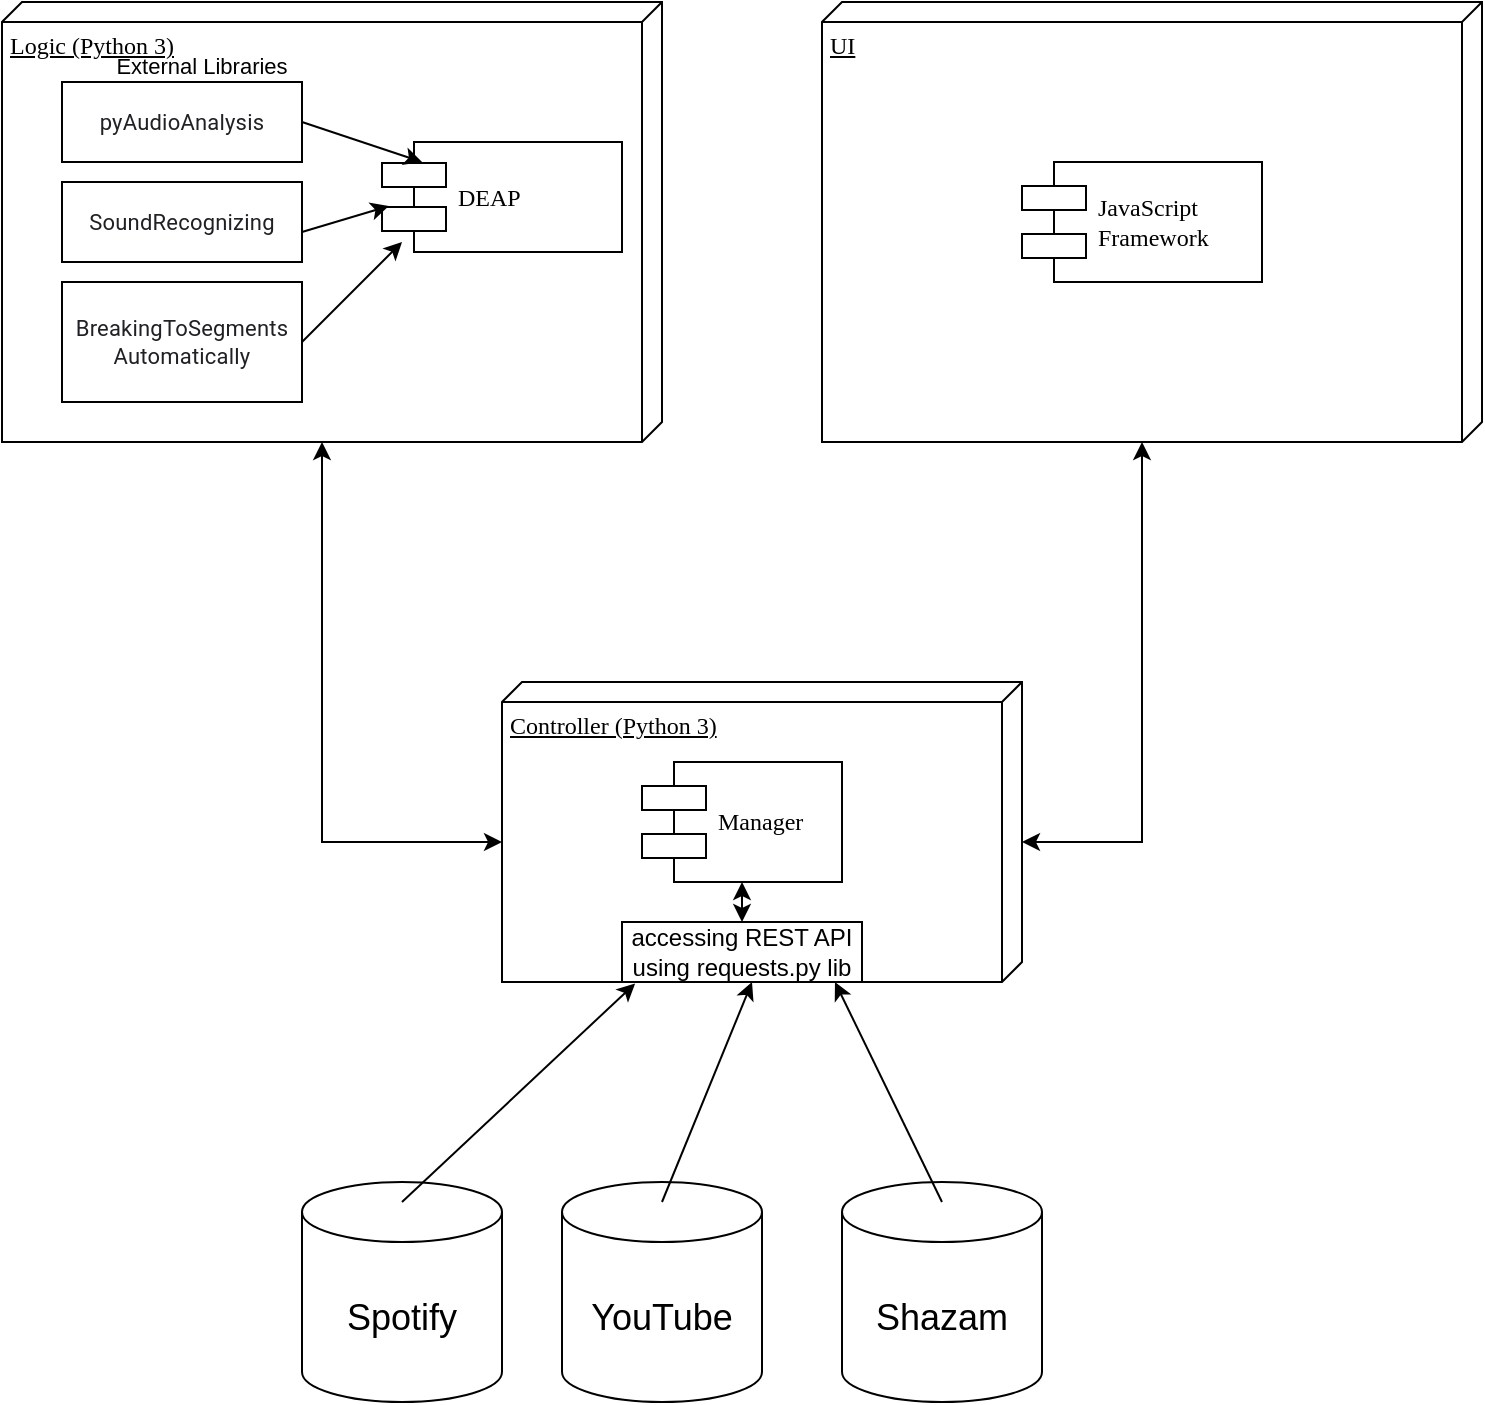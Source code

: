 <mxfile version="16.2.4" type="github">
  <diagram name="Page-1" id="5f0bae14-7c28-e335-631c-24af17079c00">
    <mxGraphModel dx="718" dy="476" grid="1" gridSize="10" guides="1" tooltips="1" connect="1" arrows="1" fold="1" page="1" pageScale="1" pageWidth="1100" pageHeight="850" background="none" math="0" shadow="0">
      <root>
        <mxCell id="0" />
        <mxCell id="1" parent="0" />
        <mxCell id="39150e848f15840c-1" value="Logic (Python 3)" style="verticalAlign=top;align=left;spacingTop=8;spacingLeft=2;spacingRight=12;shape=cube;size=10;direction=south;fontStyle=4;html=1;rounded=0;shadow=0;comic=0;labelBackgroundColor=none;strokeWidth=1;fontFamily=Verdana;fontSize=12" parent="1" vertex="1">
          <mxGeometry x="120" y="70" width="330" height="220" as="geometry" />
        </mxCell>
        <mxCell id="39150e848f15840c-2" value="UI" style="verticalAlign=top;align=left;spacingTop=8;spacingLeft=2;spacingRight=12;shape=cube;size=10;direction=south;fontStyle=4;html=1;rounded=0;shadow=0;comic=0;labelBackgroundColor=none;strokeWidth=1;fontFamily=Verdana;fontSize=12" parent="1" vertex="1">
          <mxGeometry x="530" y="70" width="330" height="220" as="geometry" />
        </mxCell>
        <mxCell id="39150e848f15840c-3" value="Controller (Python 3)&lt;br&gt;" style="verticalAlign=top;align=left;spacingTop=8;spacingLeft=2;spacingRight=12;shape=cube;size=10;direction=south;fontStyle=4;html=1;rounded=0;shadow=0;comic=0;labelBackgroundColor=none;strokeWidth=1;fontFamily=Verdana;fontSize=12" parent="1" vertex="1">
          <mxGeometry x="370" y="410" width="260" height="150" as="geometry" />
        </mxCell>
        <mxCell id="39150e848f15840c-5" value="DEAP" style="shape=component;align=left;spacingLeft=36;rounded=0;shadow=0;comic=0;labelBackgroundColor=none;strokeWidth=1;fontFamily=Verdana;fontSize=12;html=1;" parent="1" vertex="1">
          <mxGeometry x="310" y="140" width="120" height="55" as="geometry" />
        </mxCell>
        <mxCell id="39150e848f15840c-7" value="JavaScript&lt;br&gt;Framework" style="shape=component;align=left;spacingLeft=36;rounded=0;shadow=0;comic=0;labelBackgroundColor=none;strokeWidth=1;fontFamily=Verdana;fontSize=12;html=1;" parent="1" vertex="1">
          <mxGeometry x="630" y="150" width="120" height="60" as="geometry" />
        </mxCell>
        <mxCell id="LdJZI8r-lVdlDIqZZvVl-1" value="&lt;span style=&quot;color: rgb(32 , 33 , 36) ; font-family: &amp;#34;roboto&amp;#34; , &amp;#34;arial&amp;#34; , sans-serif ; letter-spacing: 0.1px ; background-color: rgb(255 , 255 , 255)&quot;&gt;&lt;font style=&quot;font-size: 11px&quot;&gt;pyAudioAnalysis &lt;/font&gt;&lt;/span&gt;" style="rounded=0;whiteSpace=wrap;html=1;" parent="1" vertex="1">
          <mxGeometry x="150" y="110" width="120" height="40" as="geometry" />
        </mxCell>
        <mxCell id="LdJZI8r-lVdlDIqZZvVl-2" value="&lt;span style=&quot;color: rgb(32 , 33 , 36) ; font-family: &amp;#34;roboto&amp;#34; , &amp;#34;arial&amp;#34; , sans-serif ; letter-spacing: 0.1px ; background-color: rgb(255 , 255 , 255)&quot;&gt;&lt;font style=&quot;font-size: 11px&quot;&gt;SoundRecognizing&lt;/font&gt;&lt;/span&gt;" style="rounded=0;whiteSpace=wrap;html=1;fontSize=11;" parent="1" vertex="1">
          <mxGeometry x="150" y="160" width="120" height="40" as="geometry" />
        </mxCell>
        <mxCell id="LdJZI8r-lVdlDIqZZvVl-3" value="&lt;span style=&quot;color: rgb(32 , 33 , 36) ; font-family: &amp;#34;roboto&amp;#34; , &amp;#34;arial&amp;#34; , sans-serif ; letter-spacing: 0.1px ; background-color: rgb(255 , 255 , 255)&quot;&gt;&lt;font style=&quot;font-size: 11px&quot;&gt;BreakingToSegments&lt;br&gt;Automatically&lt;/font&gt;&lt;/span&gt;" style="rounded=0;whiteSpace=wrap;html=1;fontSize=11;" parent="1" vertex="1">
          <mxGeometry x="150" y="210" width="120" height="60" as="geometry" />
        </mxCell>
        <mxCell id="LdJZI8r-lVdlDIqZZvVl-4" value="" style="endArrow=classic;html=1;rounded=0;fontSize=11;entryX=0.167;entryY=0.182;entryDx=0;entryDy=0;entryPerimeter=0;" parent="1" target="39150e848f15840c-5" edge="1">
          <mxGeometry width="50" height="50" relative="1" as="geometry">
            <mxPoint x="270" y="130" as="sourcePoint" />
            <mxPoint x="320" y="80" as="targetPoint" />
          </mxGeometry>
        </mxCell>
        <mxCell id="LdJZI8r-lVdlDIqZZvVl-5" value="" style="endArrow=classic;html=1;rounded=0;fontSize=11;entryX=0.028;entryY=0.582;entryDx=0;entryDy=0;entryPerimeter=0;" parent="1" target="39150e848f15840c-5" edge="1">
          <mxGeometry width="50" height="50" relative="1" as="geometry">
            <mxPoint x="270" y="185" as="sourcePoint" />
            <mxPoint x="320" y="135" as="targetPoint" />
          </mxGeometry>
        </mxCell>
        <mxCell id="LdJZI8r-lVdlDIqZZvVl-6" value="" style="endArrow=classic;html=1;rounded=0;fontSize=11;" parent="1" edge="1">
          <mxGeometry width="50" height="50" relative="1" as="geometry">
            <mxPoint x="270" y="240" as="sourcePoint" />
            <mxPoint x="320" y="190" as="targetPoint" />
          </mxGeometry>
        </mxCell>
        <mxCell id="LdJZI8r-lVdlDIqZZvVl-7" value="&lt;font style=&quot;font-size: 18px&quot;&gt;Spotify&lt;/font&gt;" style="shape=cylinder3;whiteSpace=wrap;html=1;boundedLbl=1;backgroundOutline=1;size=15;fontSize=11;" parent="1" vertex="1">
          <mxGeometry x="270" y="660" width="100" height="110" as="geometry" />
        </mxCell>
        <mxCell id="LdJZI8r-lVdlDIqZZvVl-8" value="&lt;span style=&quot;font-size: 18px&quot;&gt;YouTube&lt;/span&gt;" style="shape=cylinder3;whiteSpace=wrap;html=1;boundedLbl=1;backgroundOutline=1;size=15;fontSize=11;" parent="1" vertex="1">
          <mxGeometry x="400" y="660" width="100" height="110" as="geometry" />
        </mxCell>
        <mxCell id="LdJZI8r-lVdlDIqZZvVl-9" value="&lt;font style=&quot;font-size: 18px&quot;&gt;Shazam&lt;/font&gt;" style="shape=cylinder3;whiteSpace=wrap;html=1;boundedLbl=1;backgroundOutline=1;size=15;fontSize=11;" parent="1" vertex="1">
          <mxGeometry x="540" y="660" width="100" height="110" as="geometry" />
        </mxCell>
        <mxCell id="LdJZI8r-lVdlDIqZZvVl-10" value="" style="endArrow=classic;html=1;rounded=0;fontSize=18;entryX=1.005;entryY=0.744;entryDx=0;entryDy=0;entryPerimeter=0;" parent="1" target="39150e848f15840c-3" edge="1">
          <mxGeometry width="50" height="50" relative="1" as="geometry">
            <mxPoint x="320" y="670" as="sourcePoint" />
            <mxPoint x="525" y="520" as="targetPoint" />
          </mxGeometry>
        </mxCell>
        <mxCell id="LdJZI8r-lVdlDIqZZvVl-11" value="" style="endArrow=classic;html=1;rounded=0;fontSize=18;entryX=0;entryY=0;entryDx=150;entryDy=135;entryPerimeter=0;" parent="1" target="39150e848f15840c-3" edge="1">
          <mxGeometry width="50" height="50" relative="1" as="geometry">
            <mxPoint x="450" y="670" as="sourcePoint" />
            <mxPoint x="550" y="520" as="targetPoint" />
          </mxGeometry>
        </mxCell>
        <mxCell id="LdJZI8r-lVdlDIqZZvVl-12" value="" style="endArrow=classic;html=1;rounded=0;fontSize=18;" parent="1" target="39150e848f15840c-3" edge="1">
          <mxGeometry width="50" height="50" relative="1" as="geometry">
            <mxPoint x="590" y="670" as="sourcePoint" />
            <mxPoint x="575" y="520" as="targetPoint" />
          </mxGeometry>
        </mxCell>
        <mxCell id="LdJZI8r-lVdlDIqZZvVl-13" value="Manager" style="shape=component;align=left;spacingLeft=36;rounded=0;shadow=0;comic=0;labelBackgroundColor=none;strokeWidth=1;fontFamily=Verdana;fontSize=12;html=1;" parent="1" vertex="1">
          <mxGeometry x="440" y="450" width="100" height="60" as="geometry" />
        </mxCell>
        <mxCell id="LdJZI8r-lVdlDIqZZvVl-14" value="" style="endArrow=classic;startArrow=classic;html=1;rounded=0;fontSize=18;entryX=0;entryY=0;entryDx=220;entryDy=170;entryPerimeter=0;exitX=0;exitY=0;exitDx=80;exitDy=260;exitPerimeter=0;" parent="1" source="39150e848f15840c-3" target="39150e848f15840c-1" edge="1">
          <mxGeometry width="50" height="50" relative="1" as="geometry">
            <mxPoint x="460" y="390" as="sourcePoint" />
            <mxPoint x="510" y="340" as="targetPoint" />
            <Array as="points">
              <mxPoint x="280" y="490" />
            </Array>
          </mxGeometry>
        </mxCell>
        <mxCell id="LdJZI8r-lVdlDIqZZvVl-15" value="" style="endArrow=classic;startArrow=classic;html=1;rounded=0;fontSize=18;entryX=0;entryY=0;entryDx=220;entryDy=170;entryPerimeter=0;" parent="1" target="39150e848f15840c-2" edge="1">
          <mxGeometry width="50" height="50" relative="1" as="geometry">
            <mxPoint x="630" y="490" as="sourcePoint" />
            <mxPoint x="760" y="340" as="targetPoint" />
            <Array as="points">
              <mxPoint x="690" y="490" />
            </Array>
          </mxGeometry>
        </mxCell>
        <mxCell id="LdJZI8r-lVdlDIqZZvVl-17" value="&lt;font style=&quot;font-size: 11px&quot;&gt;External Libraries&lt;/font&gt;" style="text;html=1;strokeColor=none;fillColor=none;align=center;verticalAlign=middle;whiteSpace=wrap;rounded=0;fontSize=18;" parent="1" vertex="1">
          <mxGeometry x="140" y="90" width="160" height="20" as="geometry" />
        </mxCell>
        <mxCell id="ntnb6PqTSjDg8r1_vXzV-1" value="accessing REST API using requests.py lib" style="rounded=0;whiteSpace=wrap;html=1;" vertex="1" parent="1">
          <mxGeometry x="430" y="530" width="120" height="30" as="geometry" />
        </mxCell>
        <mxCell id="ntnb6PqTSjDg8r1_vXzV-4" value="" style="endArrow=classic;startArrow=classic;html=1;rounded=0;entryX=0.5;entryY=1;entryDx=0;entryDy=0;exitX=0.5;exitY=0;exitDx=0;exitDy=0;" edge="1" parent="1" source="ntnb6PqTSjDg8r1_vXzV-1" target="LdJZI8r-lVdlDIqZZvVl-13">
          <mxGeometry width="50" height="50" relative="1" as="geometry">
            <mxPoint x="420" y="650" as="sourcePoint" />
            <mxPoint x="470" y="600" as="targetPoint" />
          </mxGeometry>
        </mxCell>
      </root>
    </mxGraphModel>
  </diagram>
</mxfile>
